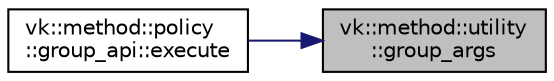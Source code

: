 digraph "vk::method::utility::group_args"
{
 // LATEX_PDF_SIZE
  edge [fontname="Helvetica",fontsize="10",labelfontname="Helvetica",labelfontsize="10"];
  node [fontname="Helvetica",fontsize="10",shape=record];
  rankdir="RL";
  Node1 [label="vk::method::utility\l::group_args",height=0.2,width=0.4,color="black", fillcolor="grey75", style="filled", fontcolor="black",tooltip=" "];
  Node1 -> Node2 [dir="back",color="midnightblue",fontsize="10",style="solid",fontname="Helvetica"];
  Node2 [label="vk::method::policy\l::group_api::execute",height=0.2,width=0.4,color="black", fillcolor="white", style="filled",URL="$classvk_1_1method_1_1policy_1_1group__api.html#ad5f1018fdb34a2a106633f169485c5a2",tooltip=" "];
}
